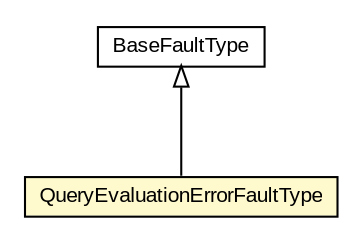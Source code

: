 #!/usr/local/bin/dot
#
# Class diagram 
# Generated by UMLGraph version R5_6-24-gf6e263 (http://www.umlgraph.org/)
#

digraph G {
	edge [fontname="arial",fontsize=10,labelfontname="arial",labelfontsize=10];
	node [fontname="arial",fontsize=10,shape=plaintext];
	nodesep=0.25;
	ranksep=0.5;
	// org.oasis_open.docs.wsrf.bf_2.BaseFaultType
	c923669 [label=<<table title="org.oasis_open.docs.wsrf.bf_2.BaseFaultType" border="0" cellborder="1" cellspacing="0" cellpadding="2" port="p" href="../bf_2/BaseFaultType.html">
		<tr><td><table border="0" cellspacing="0" cellpadding="1">
<tr><td align="center" balign="center"> BaseFaultType </td></tr>
		</table></td></tr>
		</table>>, URL="../bf_2/BaseFaultType.html", fontname="arial", fontcolor="black", fontsize=10.0];
	// org.oasis_open.docs.wsrf.rp_2.QueryEvaluationErrorFaultType
	c924300 [label=<<table title="org.oasis_open.docs.wsrf.rp_2.QueryEvaluationErrorFaultType" border="0" cellborder="1" cellspacing="0" cellpadding="2" port="p" bgcolor="lemonChiffon" href="./QueryEvaluationErrorFaultType.html">
		<tr><td><table border="0" cellspacing="0" cellpadding="1">
<tr><td align="center" balign="center"> QueryEvaluationErrorFaultType </td></tr>
		</table></td></tr>
		</table>>, URL="./QueryEvaluationErrorFaultType.html", fontname="arial", fontcolor="black", fontsize=10.0];
	//org.oasis_open.docs.wsrf.rp_2.QueryEvaluationErrorFaultType extends org.oasis_open.docs.wsrf.bf_2.BaseFaultType
	c923669:p -> c924300:p [dir=back,arrowtail=empty];
}

